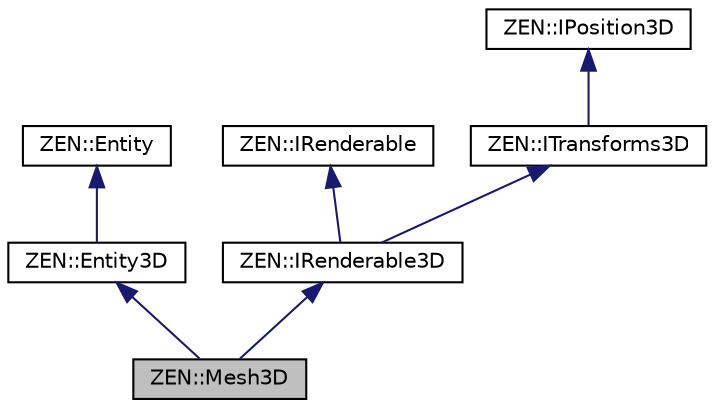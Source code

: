 digraph "ZEN::Mesh3D"
{
 // LATEX_PDF_SIZE
  edge [fontname="Helvetica",fontsize="10",labelfontname="Helvetica",labelfontsize="10"];
  node [fontname="Helvetica",fontsize="10",shape=record];
  Node1 [label="ZEN::Mesh3D",height=0.2,width=0.4,color="black", fillcolor="grey75", style="filled", fontcolor="black",tooltip=" "];
  Node2 -> Node1 [dir="back",color="midnightblue",fontsize="10",style="solid",fontname="Helvetica"];
  Node2 [label="ZEN::Entity3D",height=0.2,width=0.4,color="black", fillcolor="white", style="filled",URL="$classZEN_1_1Entity3D.html",tooltip=" "];
  Node3 -> Node2 [dir="back",color="midnightblue",fontsize="10",style="solid",fontname="Helvetica"];
  Node3 [label="ZEN::Entity",height=0.2,width=0.4,color="black", fillcolor="white", style="filled",URL="$classZEN_1_1Entity.html",tooltip=" "];
  Node4 -> Node1 [dir="back",color="midnightblue",fontsize="10",style="solid",fontname="Helvetica"];
  Node4 [label="ZEN::IRenderable3D",height=0.2,width=0.4,color="black", fillcolor="white", style="filled",URL="$classZEN_1_1IRenderable3D.html",tooltip=" "];
  Node5 -> Node4 [dir="back",color="midnightblue",fontsize="10",style="solid",fontname="Helvetica"];
  Node5 [label="ZEN::IRenderable",height=0.2,width=0.4,color="black", fillcolor="white", style="filled",URL="$classZEN_1_1IRenderable.html",tooltip=" "];
  Node6 -> Node4 [dir="back",color="midnightblue",fontsize="10",style="solid",fontname="Helvetica"];
  Node6 [label="ZEN::ITransforms3D",height=0.2,width=0.4,color="black", fillcolor="white", style="filled",URL="$classZEN_1_1ITransforms3D.html",tooltip=" "];
  Node7 -> Node6 [dir="back",color="midnightblue",fontsize="10",style="solid",fontname="Helvetica"];
  Node7 [label="ZEN::IPosition3D",height=0.2,width=0.4,color="black", fillcolor="white", style="filled",URL="$classZEN_1_1IPosition3D.html",tooltip=" "];
}
